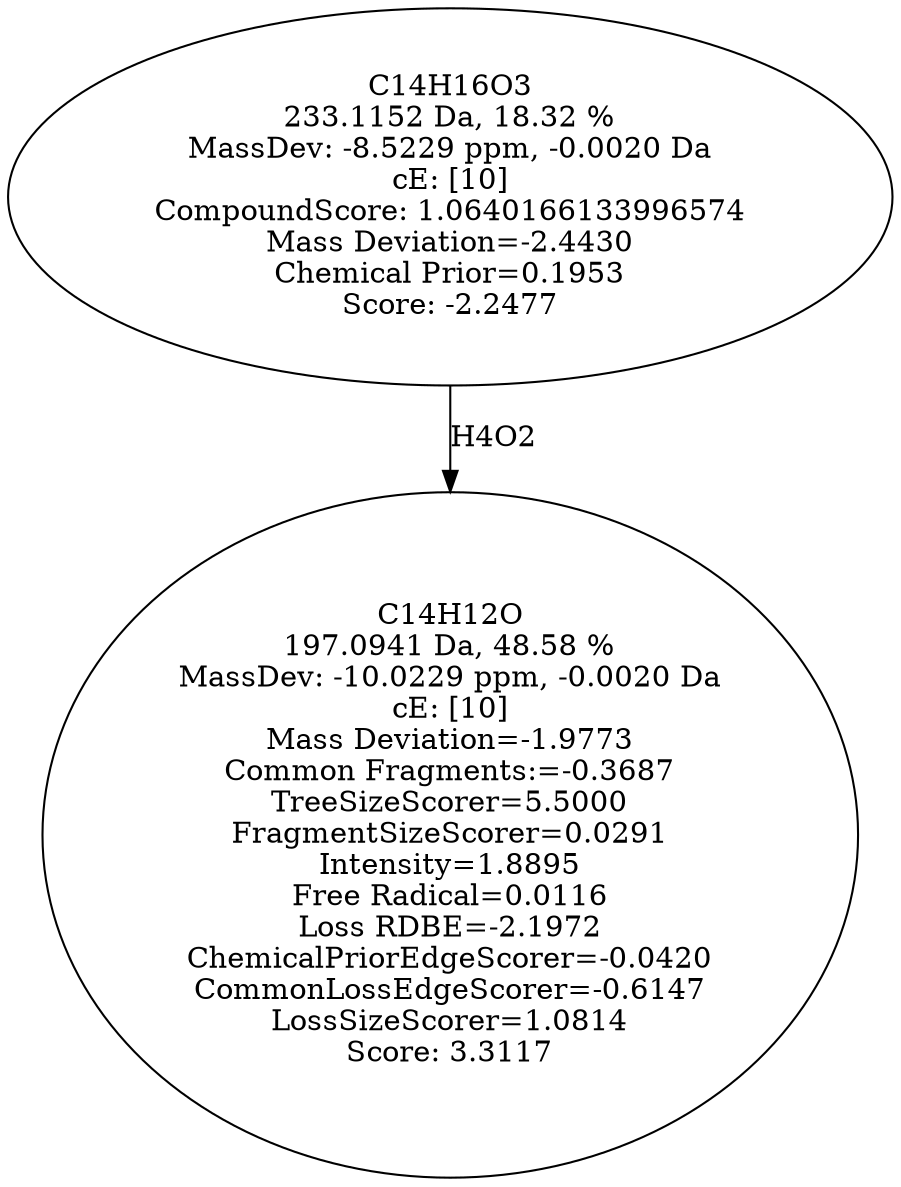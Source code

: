 strict digraph {
v1 [label="C14H12O\n197.0941 Da, 48.58 %\nMassDev: -10.0229 ppm, -0.0020 Da\ncE: [10]\nMass Deviation=-1.9773\nCommon Fragments:=-0.3687\nTreeSizeScorer=5.5000\nFragmentSizeScorer=0.0291\nIntensity=1.8895\nFree Radical=0.0116\nLoss RDBE=-2.1972\nChemicalPriorEdgeScorer=-0.0420\nCommonLossEdgeScorer=-0.6147\nLossSizeScorer=1.0814\nScore: 3.3117"];
v2 [label="C14H16O3\n233.1152 Da, 18.32 %\nMassDev: -8.5229 ppm, -0.0020 Da\ncE: [10]\nCompoundScore: 1.0640166133996574\nMass Deviation=-2.4430\nChemical Prior=0.1953\nScore: -2.2477"];
v2 -> v1 [label="H4O2"];
}